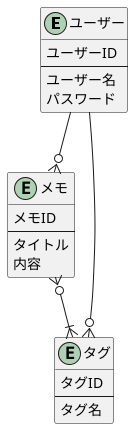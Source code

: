 @startuml

' ENTITYs
entity "ユーザー" as user {
  ユーザーID
  --
  ユーザー名
  パスワード 
}

entity "メモ" as memo {
  メモID
  --
  タイトル
  内容
}

entity "タグ" as tag {
  タグID
  --
  タグ名
}


' RELATIONs
user --o{ memo
memo }o--|{ tag
user --o{ tag

@enduml
